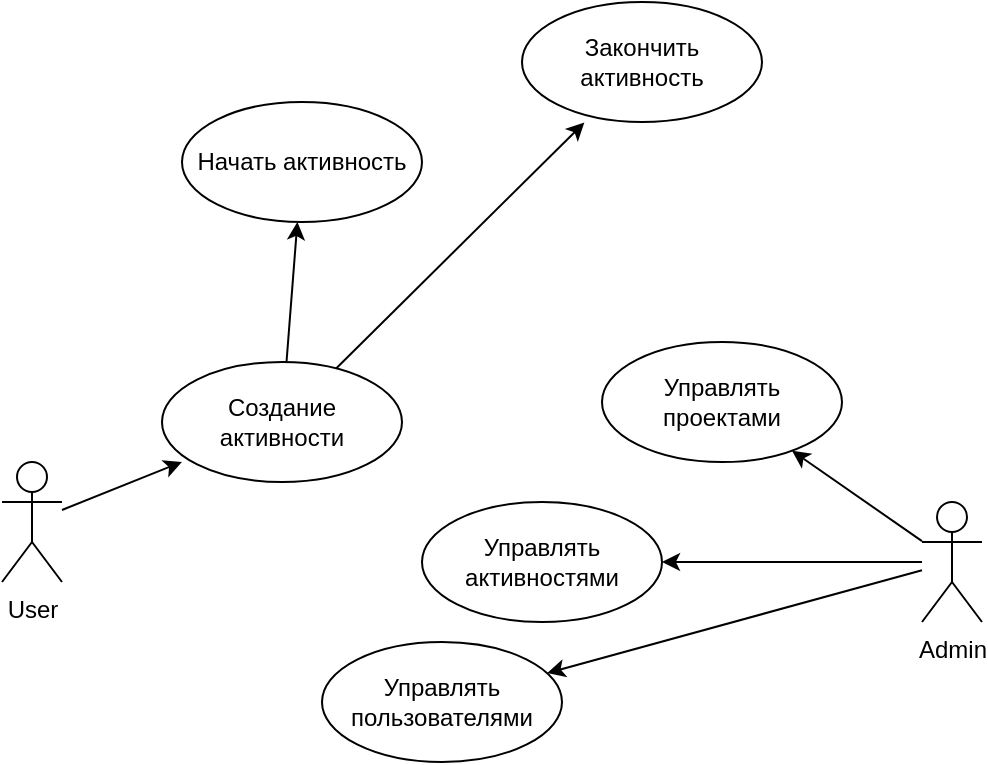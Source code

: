 <mxfile version="20.8.16" type="device"><diagram name="Страница 1" id="-nFay0X0gu7YKwJsUZ7R"><mxGraphModel dx="1022" dy="2246" grid="1" gridSize="10" guides="1" tooltips="1" connect="1" arrows="1" fold="1" page="1" pageScale="1" pageWidth="1169" pageHeight="1654" math="0" shadow="0"><root><mxCell id="0"/><mxCell id="1" parent="0"/><mxCell id="ILpDlzyII3mqd5F6NUUO-18" style="edgeStyle=none;rounded=0;orthogonalLoop=1;jettySize=auto;html=1;entryX=0.083;entryY=0.833;entryDx=0;entryDy=0;entryPerimeter=0;" parent="1" source="ILpDlzyII3mqd5F6NUUO-2" target="ILpDlzyII3mqd5F6NUUO-9" edge="1"><mxGeometry relative="1" as="geometry"/></mxCell><mxCell id="ILpDlzyII3mqd5F6NUUO-2" value="User" style="shape=umlActor;verticalLabelPosition=bottom;verticalAlign=top;html=1;outlineConnect=0;" parent="1" vertex="1"><mxGeometry x="50" y="140" width="30" height="60" as="geometry"/></mxCell><mxCell id="ILpDlzyII3mqd5F6NUUO-15" style="edgeStyle=none;rounded=0;orthogonalLoop=1;jettySize=auto;html=1;" parent="1" source="ILpDlzyII3mqd5F6NUUO-3" target="ILpDlzyII3mqd5F6NUUO-6" edge="1"><mxGeometry relative="1" as="geometry"/></mxCell><mxCell id="ILpDlzyII3mqd5F6NUUO-16" style="edgeStyle=none;rounded=0;orthogonalLoop=1;jettySize=auto;html=1;" parent="1" source="ILpDlzyII3mqd5F6NUUO-3" target="ILpDlzyII3mqd5F6NUUO-7" edge="1"><mxGeometry relative="1" as="geometry"/></mxCell><mxCell id="ILpDlzyII3mqd5F6NUUO-17" style="edgeStyle=none;rounded=0;orthogonalLoop=1;jettySize=auto;html=1;" parent="1" source="ILpDlzyII3mqd5F6NUUO-3" target="ILpDlzyII3mqd5F6NUUO-8" edge="1"><mxGeometry relative="1" as="geometry"/></mxCell><mxCell id="ILpDlzyII3mqd5F6NUUO-3" value="Admin" style="shape=umlActor;verticalLabelPosition=bottom;verticalAlign=top;html=1;outlineConnect=0;" parent="1" vertex="1"><mxGeometry x="510" y="160" width="30" height="60" as="geometry"/></mxCell><mxCell id="ILpDlzyII3mqd5F6NUUO-6" value="Управлять проектами" style="ellipse;whiteSpace=wrap;html=1;" parent="1" vertex="1"><mxGeometry x="350" y="80" width="120" height="60" as="geometry"/></mxCell><mxCell id="ILpDlzyII3mqd5F6NUUO-7" value="Управлять активностями" style="ellipse;whiteSpace=wrap;html=1;" parent="1" vertex="1"><mxGeometry x="260" y="160" width="120" height="60" as="geometry"/></mxCell><mxCell id="ILpDlzyII3mqd5F6NUUO-8" value="Управлять пользователями" style="ellipse;whiteSpace=wrap;html=1;" parent="1" vertex="1"><mxGeometry x="210" y="230" width="120" height="60" as="geometry"/></mxCell><mxCell id="ILpDlzyII3mqd5F6NUUO-12" style="rounded=0;orthogonalLoop=1;jettySize=auto;html=1;" parent="1" source="ILpDlzyII3mqd5F6NUUO-9" target="ILpDlzyII3mqd5F6NUUO-10" edge="1"><mxGeometry relative="1" as="geometry"/></mxCell><mxCell id="ILpDlzyII3mqd5F6NUUO-14" style="edgeStyle=none;rounded=0;orthogonalLoop=1;jettySize=auto;html=1;entryX=0.26;entryY=1.004;entryDx=0;entryDy=0;entryPerimeter=0;" parent="1" source="ILpDlzyII3mqd5F6NUUO-9" target="ILpDlzyII3mqd5F6NUUO-11" edge="1"><mxGeometry relative="1" as="geometry"/></mxCell><mxCell id="ILpDlzyII3mqd5F6NUUO-9" value="Создание активности" style="ellipse;whiteSpace=wrap;html=1;" parent="1" vertex="1"><mxGeometry x="130" y="90" width="120" height="60" as="geometry"/></mxCell><mxCell id="ILpDlzyII3mqd5F6NUUO-10" value="Начать активность" style="ellipse;whiteSpace=wrap;html=1;" parent="1" vertex="1"><mxGeometry x="140" y="-40" width="120" height="60" as="geometry"/></mxCell><mxCell id="ILpDlzyII3mqd5F6NUUO-11" value="Закончить активность" style="ellipse;whiteSpace=wrap;html=1;" parent="1" vertex="1"><mxGeometry x="310" y="-90" width="120" height="60" as="geometry"/></mxCell></root></mxGraphModel></diagram></mxfile>